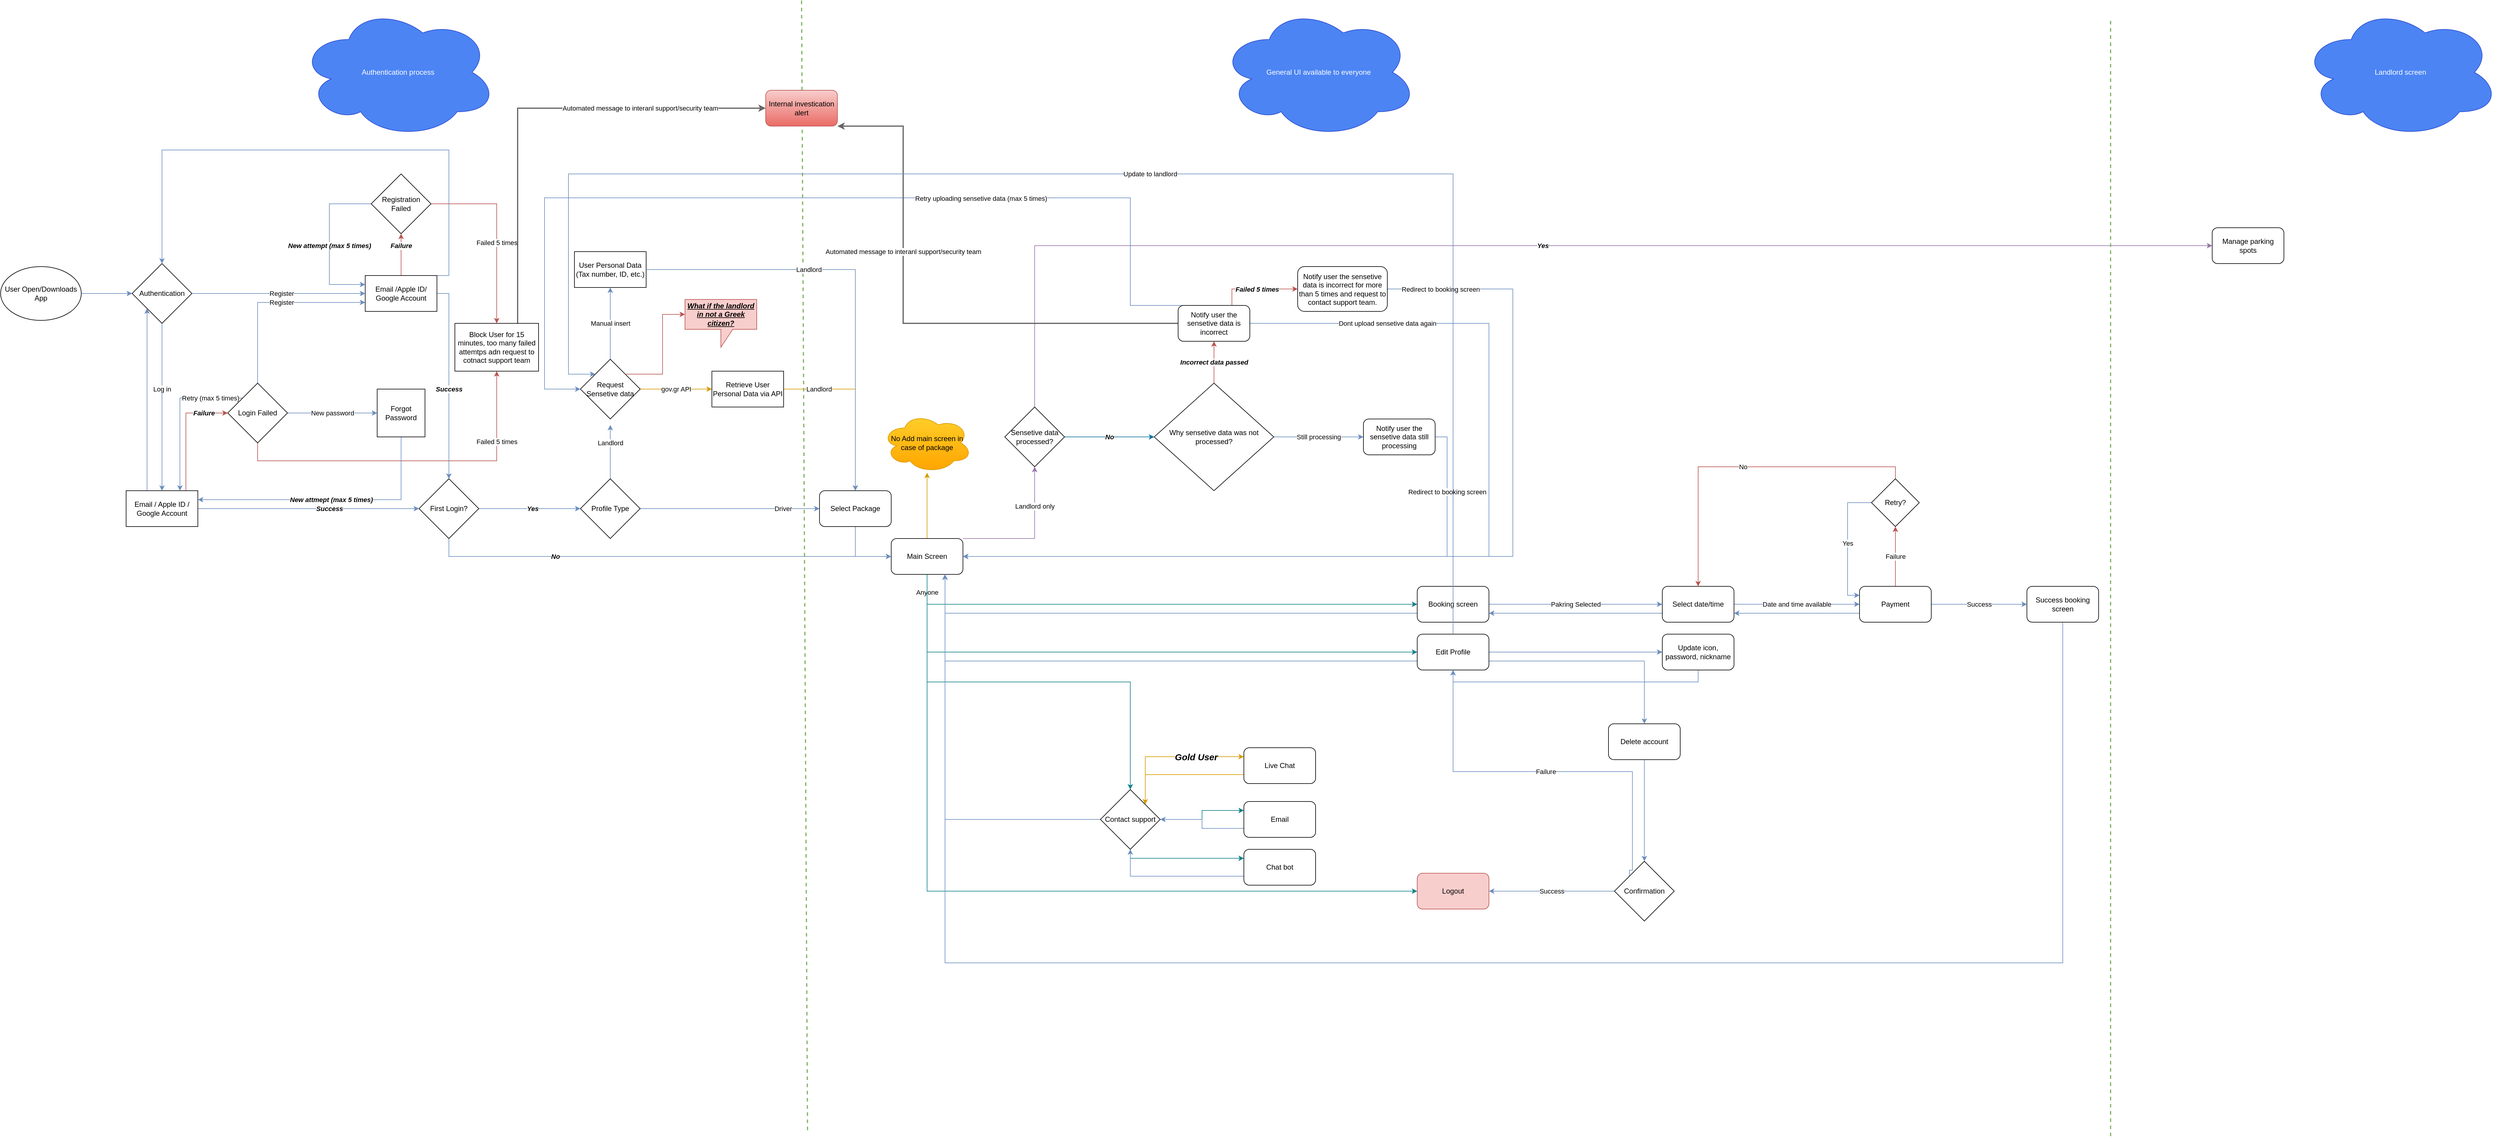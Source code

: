 <mxfile version="22.1.11" type="github">
  <diagram name="Page-1" id="9bJNxkyMOJ93Q6BxH3WJ">
    <mxGraphModel dx="1383" dy="1860" grid="1" gridSize="10" guides="1" tooltips="1" connect="1" arrows="1" fold="1" page="1" pageScale="1" pageWidth="850" pageHeight="1100" math="0" shadow="0">
      <root>
        <mxCell id="0" />
        <mxCell id="1" parent="0" />
        <mxCell id="6mcMAS29XMhxtGxJj1oq-6" value="" style="edgeStyle=orthogonalEdgeStyle;rounded=0;orthogonalLoop=1;jettySize=auto;html=1;fillColor=#dae8fc;strokeColor=#6c8ebf;" edge="1" parent="1" source="6mcMAS29XMhxtGxJj1oq-1" target="6mcMAS29XMhxtGxJj1oq-5">
          <mxGeometry relative="1" as="geometry" />
        </mxCell>
        <mxCell id="6mcMAS29XMhxtGxJj1oq-1" value="User Open/Downloads App" style="ellipse;whiteSpace=wrap;html=1;" vertex="1" parent="1">
          <mxGeometry x="10" y="435" width="135" height="90" as="geometry" />
        </mxCell>
        <mxCell id="6mcMAS29XMhxtGxJj1oq-61" value="Landlord only" style="edgeStyle=orthogonalEdgeStyle;rounded=0;orthogonalLoop=1;jettySize=auto;html=1;exitX=1;exitY=0;exitDx=0;exitDy=0;entryX=0.5;entryY=1;entryDx=0;entryDy=0;fillColor=#e1d5e7;strokeColor=#9673a6;" edge="1" parent="1" source="6mcMAS29XMhxtGxJj1oq-3" target="6mcMAS29XMhxtGxJj1oq-62">
          <mxGeometry x="0.451" relative="1" as="geometry">
            <Array as="points">
              <mxPoint x="1740" y="890" />
            </Array>
            <mxPoint as="offset" />
          </mxGeometry>
        </mxCell>
        <mxCell id="6mcMAS29XMhxtGxJj1oq-93" style="edgeStyle=orthogonalEdgeStyle;rounded=0;orthogonalLoop=1;jettySize=auto;html=1;exitX=0.5;exitY=1;exitDx=0;exitDy=0;entryX=0;entryY=0.5;entryDx=0;entryDy=0;fillColor=#b0e3e6;strokeColor=#0e8088;" edge="1" parent="1" source="6mcMAS29XMhxtGxJj1oq-3" target="6mcMAS29XMhxtGxJj1oq-91">
          <mxGeometry relative="1" as="geometry" />
        </mxCell>
        <mxCell id="6mcMAS29XMhxtGxJj1oq-94" style="edgeStyle=orthogonalEdgeStyle;rounded=0;orthogonalLoop=1;jettySize=auto;html=1;exitX=0.5;exitY=1;exitDx=0;exitDy=0;entryX=0;entryY=0.5;entryDx=0;entryDy=0;fillColor=#b0e3e6;strokeColor=#0e8088;" edge="1" parent="1" source="6mcMAS29XMhxtGxJj1oq-3" target="6mcMAS29XMhxtGxJj1oq-90">
          <mxGeometry relative="1" as="geometry" />
        </mxCell>
        <mxCell id="6mcMAS29XMhxtGxJj1oq-95" value="Anyone" style="edgeStyle=orthogonalEdgeStyle;rounded=0;orthogonalLoop=1;jettySize=auto;html=1;exitX=0.5;exitY=1;exitDx=0;exitDy=0;entryX=0;entryY=0.5;entryDx=0;entryDy=0;fillColor=#b0e3e6;strokeColor=#0e8088;" edge="1" parent="1" source="6mcMAS29XMhxtGxJj1oq-3" target="6mcMAS29XMhxtGxJj1oq-92">
          <mxGeometry x="-0.956" relative="1" as="geometry">
            <mxPoint as="offset" />
          </mxGeometry>
        </mxCell>
        <mxCell id="6mcMAS29XMhxtGxJj1oq-131" style="edgeStyle=orthogonalEdgeStyle;rounded=0;orthogonalLoop=1;jettySize=auto;html=1;exitX=0.5;exitY=1;exitDx=0;exitDy=0;entryX=0.5;entryY=0;entryDx=0;entryDy=0;fillColor=#b0e3e6;strokeColor=#0e8088;" edge="1" parent="1" source="6mcMAS29XMhxtGxJj1oq-3" target="6mcMAS29XMhxtGxJj1oq-133">
          <mxGeometry relative="1" as="geometry">
            <mxPoint x="2240" y="1335" as="targetPoint" />
          </mxGeometry>
        </mxCell>
        <mxCell id="6mcMAS29XMhxtGxJj1oq-153" value="" style="edgeStyle=orthogonalEdgeStyle;rounded=0;orthogonalLoop=1;jettySize=auto;html=1;fillColor=#ffcd28;gradientColor=#ffa500;strokeColor=#d79b00;" edge="1" parent="1" source="6mcMAS29XMhxtGxJj1oq-3" target="6mcMAS29XMhxtGxJj1oq-152">
          <mxGeometry relative="1" as="geometry" />
        </mxCell>
        <mxCell id="6mcMAS29XMhxtGxJj1oq-3" value="Main Screen" style="rounded=1;whiteSpace=wrap;html=1;" vertex="1" parent="1">
          <mxGeometry x="1500" y="890" width="120" height="60" as="geometry" />
        </mxCell>
        <mxCell id="6mcMAS29XMhxtGxJj1oq-8" value="Register" style="edgeStyle=orthogonalEdgeStyle;rounded=0;orthogonalLoop=1;jettySize=auto;html=1;fillColor=#dae8fc;strokeColor=#6c8ebf;" edge="1" parent="1" source="6mcMAS29XMhxtGxJj1oq-5" target="6mcMAS29XMhxtGxJj1oq-7">
          <mxGeometry x="0.035" relative="1" as="geometry">
            <mxPoint as="offset" />
          </mxGeometry>
        </mxCell>
        <mxCell id="6mcMAS29XMhxtGxJj1oq-10" value="Log in" style="edgeStyle=orthogonalEdgeStyle;rounded=0;orthogonalLoop=1;jettySize=auto;html=1;fillColor=#dae8fc;strokeColor=#6c8ebf;" edge="1" parent="1" source="6mcMAS29XMhxtGxJj1oq-5" target="6mcMAS29XMhxtGxJj1oq-9">
          <mxGeometry x="-0.214" relative="1" as="geometry">
            <mxPoint as="offset" />
          </mxGeometry>
        </mxCell>
        <mxCell id="6mcMAS29XMhxtGxJj1oq-5" value="Authentication" style="rhombus;whiteSpace=wrap;html=1;" vertex="1" parent="1">
          <mxGeometry x="230" y="430" width="100" height="100" as="geometry" />
        </mxCell>
        <mxCell id="6mcMAS29XMhxtGxJj1oq-19" value="Failure" style="edgeStyle=orthogonalEdgeStyle;rounded=0;orthogonalLoop=1;jettySize=auto;html=1;fillColor=#f8cecc;strokeColor=#b85450;fontStyle=3" edge="1" parent="1" source="6mcMAS29XMhxtGxJj1oq-7" target="6mcMAS29XMhxtGxJj1oq-18">
          <mxGeometry x="0.429" relative="1" as="geometry">
            <Array as="points">
              <mxPoint x="680" y="400" />
              <mxPoint x="680" y="400" />
            </Array>
            <mxPoint as="offset" />
          </mxGeometry>
        </mxCell>
        <mxCell id="6mcMAS29XMhxtGxJj1oq-35" value="Success" style="edgeStyle=orthogonalEdgeStyle;rounded=0;orthogonalLoop=1;jettySize=auto;html=1;exitX=1;exitY=0.5;exitDx=0;exitDy=0;entryX=0.5;entryY=0;entryDx=0;entryDy=0;fillColor=#dae8fc;strokeColor=#6c8ebf;fontStyle=3" edge="1" parent="1" source="6mcMAS29XMhxtGxJj1oq-7" target="6mcMAS29XMhxtGxJj1oq-34">
          <mxGeometry x="0.091" relative="1" as="geometry">
            <mxPoint as="offset" />
          </mxGeometry>
        </mxCell>
        <mxCell id="6mcMAS29XMhxtGxJj1oq-109" style="edgeStyle=orthogonalEdgeStyle;rounded=0;orthogonalLoop=1;jettySize=auto;html=1;exitX=0;exitY=0;exitDx=0;exitDy=0;entryX=0.5;entryY=0;entryDx=0;entryDy=0;fillColor=#dae8fc;strokeColor=#6c8ebf;" edge="1" parent="1" source="6mcMAS29XMhxtGxJj1oq-7" target="6mcMAS29XMhxtGxJj1oq-5">
          <mxGeometry relative="1" as="geometry">
            <Array as="points">
              <mxPoint x="760" y="450" />
              <mxPoint x="760" y="240" />
              <mxPoint x="280" y="240" />
            </Array>
          </mxGeometry>
        </mxCell>
        <mxCell id="6mcMAS29XMhxtGxJj1oq-7" value="Email /Apple ID/ Google Account" style="whiteSpace=wrap;html=1;" vertex="1" parent="1">
          <mxGeometry x="620" y="450" width="120" height="60" as="geometry" />
        </mxCell>
        <mxCell id="6mcMAS29XMhxtGxJj1oq-20" value="Failure" style="edgeStyle=orthogonalEdgeStyle;rounded=0;orthogonalLoop=1;jettySize=auto;html=1;exitX=0.75;exitY=0;exitDx=0;exitDy=0;entryX=0;entryY=0.5;entryDx=0;entryDy=0;fillColor=#f8cecc;strokeColor=#b85450;fontStyle=3" edge="1" parent="1" source="6mcMAS29XMhxtGxJj1oq-9" target="6mcMAS29XMhxtGxJj1oq-17">
          <mxGeometry x="0.619" relative="1" as="geometry">
            <Array as="points">
              <mxPoint x="320" y="810" />
              <mxPoint x="320" y="680" />
            </Array>
            <mxPoint as="offset" />
          </mxGeometry>
        </mxCell>
        <mxCell id="6mcMAS29XMhxtGxJj1oq-36" value="Success" style="edgeStyle=orthogonalEdgeStyle;rounded=0;orthogonalLoop=1;jettySize=auto;html=1;exitX=1;exitY=0.5;exitDx=0;exitDy=0;entryX=0;entryY=0.5;entryDx=0;entryDy=0;fillColor=#dae8fc;strokeColor=#6c8ebf;fontStyle=3" edge="1" parent="1" source="6mcMAS29XMhxtGxJj1oq-9" target="6mcMAS29XMhxtGxJj1oq-34">
          <mxGeometry x="0.189" relative="1" as="geometry">
            <mxPoint as="offset" />
          </mxGeometry>
        </mxCell>
        <mxCell id="6mcMAS29XMhxtGxJj1oq-110" style="edgeStyle=orthogonalEdgeStyle;rounded=0;orthogonalLoop=1;jettySize=auto;html=1;exitX=0;exitY=0;exitDx=0;exitDy=0;entryX=0;entryY=1;entryDx=0;entryDy=0;fillColor=#dae8fc;strokeColor=#6c8ebf;" edge="1" parent="1" source="6mcMAS29XMhxtGxJj1oq-9" target="6mcMAS29XMhxtGxJj1oq-5">
          <mxGeometry relative="1" as="geometry">
            <Array as="points">
              <mxPoint x="255" y="810" />
            </Array>
          </mxGeometry>
        </mxCell>
        <mxCell id="6mcMAS29XMhxtGxJj1oq-9" value="Email / Apple ID / Google Account" style="whiteSpace=wrap;html=1;" vertex="1" parent="1">
          <mxGeometry x="220" y="810" width="120" height="60" as="geometry" />
        </mxCell>
        <mxCell id="6mcMAS29XMhxtGxJj1oq-24" value="New attmept (max 5 times)" style="edgeStyle=orthogonalEdgeStyle;rounded=0;orthogonalLoop=1;jettySize=auto;html=1;exitX=0.5;exitY=1;exitDx=0;exitDy=0;entryX=1;entryY=0.25;entryDx=0;entryDy=0;fillColor=#dae8fc;strokeColor=#6c8ebf;fontStyle=3" edge="1" parent="1" source="6mcMAS29XMhxtGxJj1oq-13" target="6mcMAS29XMhxtGxJj1oq-9">
          <mxGeometry relative="1" as="geometry" />
        </mxCell>
        <mxCell id="6mcMAS29XMhxtGxJj1oq-13" value="Forgot Password" style="whiteSpace=wrap;html=1;aspect=fixed;" vertex="1" parent="1">
          <mxGeometry x="640" y="640" width="80" height="80" as="geometry" />
        </mxCell>
        <mxCell id="6mcMAS29XMhxtGxJj1oq-21" value="New password" style="edgeStyle=orthogonalEdgeStyle;rounded=0;orthogonalLoop=1;jettySize=auto;html=1;fillColor=#dae8fc;strokeColor=#6c8ebf;" edge="1" parent="1" source="6mcMAS29XMhxtGxJj1oq-17" target="6mcMAS29XMhxtGxJj1oq-13">
          <mxGeometry relative="1" as="geometry" />
        </mxCell>
        <mxCell id="6mcMAS29XMhxtGxJj1oq-28" value="Failed 5 times" style="edgeStyle=orthogonalEdgeStyle;rounded=0;orthogonalLoop=1;jettySize=auto;html=1;exitX=0.5;exitY=1;exitDx=0;exitDy=0;fillColor=#f8cecc;strokeColor=#b85450;entryX=0.5;entryY=1;entryDx=0;entryDy=0;" edge="1" parent="1" source="6mcMAS29XMhxtGxJj1oq-17" target="6mcMAS29XMhxtGxJj1oq-27">
          <mxGeometry x="0.593" relative="1" as="geometry">
            <Array as="points">
              <mxPoint x="440" y="760" />
              <mxPoint x="840" y="760" />
            </Array>
            <mxPoint as="offset" />
          </mxGeometry>
        </mxCell>
        <mxCell id="6mcMAS29XMhxtGxJj1oq-30" value="Register" style="edgeStyle=orthogonalEdgeStyle;rounded=0;orthogonalLoop=1;jettySize=auto;html=1;exitX=0.5;exitY=0;exitDx=0;exitDy=0;entryX=0;entryY=0.75;entryDx=0;entryDy=0;fillColor=#dae8fc;strokeColor=#6c8ebf;" edge="1" parent="1" source="6mcMAS29XMhxtGxJj1oq-17" target="6mcMAS29XMhxtGxJj1oq-7">
          <mxGeometry x="0.111" relative="1" as="geometry">
            <mxPoint as="offset" />
          </mxGeometry>
        </mxCell>
        <mxCell id="6mcMAS29XMhxtGxJj1oq-111" value="Retry (max 5 times)" style="edgeStyle=orthogonalEdgeStyle;rounded=0;orthogonalLoop=1;jettySize=auto;html=1;exitX=0;exitY=0;exitDx=0;exitDy=0;entryX=0.75;entryY=0;entryDx=0;entryDy=0;fillColor=#dae8fc;strokeColor=#6c8ebf;" edge="1" parent="1" source="6mcMAS29XMhxtGxJj1oq-17" target="6mcMAS29XMhxtGxJj1oq-9">
          <mxGeometry x="-0.577" relative="1" as="geometry">
            <mxPoint x="1" as="offset" />
          </mxGeometry>
        </mxCell>
        <mxCell id="6mcMAS29XMhxtGxJj1oq-17" value="Login Failed" style="rhombus;whiteSpace=wrap;html=1;" vertex="1" parent="1">
          <mxGeometry x="390" y="630" width="100" height="100" as="geometry" />
        </mxCell>
        <mxCell id="6mcMAS29XMhxtGxJj1oq-26" value="New attempt (max 5 times)" style="edgeStyle=orthogonalEdgeStyle;rounded=0;orthogonalLoop=1;jettySize=auto;html=1;exitX=0;exitY=0.5;exitDx=0;exitDy=0;entryX=0;entryY=0.25;entryDx=0;entryDy=0;fillColor=#dae8fc;strokeColor=#6c8ebf;fontStyle=3" edge="1" parent="1" source="6mcMAS29XMhxtGxJj1oq-18" target="6mcMAS29XMhxtGxJj1oq-7">
          <mxGeometry x="0.057" relative="1" as="geometry">
            <Array as="points">
              <mxPoint x="560" y="330" />
              <mxPoint x="560" y="465" />
            </Array>
            <mxPoint as="offset" />
          </mxGeometry>
        </mxCell>
        <mxCell id="6mcMAS29XMhxtGxJj1oq-29" value="Failed 5 times" style="edgeStyle=orthogonalEdgeStyle;rounded=0;orthogonalLoop=1;jettySize=auto;html=1;exitX=1;exitY=0.5;exitDx=0;exitDy=0;fillColor=#f8cecc;strokeColor=#b85450;" edge="1" parent="1" source="6mcMAS29XMhxtGxJj1oq-18" target="6mcMAS29XMhxtGxJj1oq-27">
          <mxGeometry x="0.125" relative="1" as="geometry">
            <mxPoint as="offset" />
          </mxGeometry>
        </mxCell>
        <mxCell id="6mcMAS29XMhxtGxJj1oq-18" value="Registration Failed" style="rhombus;whiteSpace=wrap;html=1;" vertex="1" parent="1">
          <mxGeometry x="630" y="280" width="100" height="100" as="geometry" />
        </mxCell>
        <mxCell id="6mcMAS29XMhxtGxJj1oq-87" value="Automated message to interanl support/security team" style="edgeStyle=orthogonalEdgeStyle;rounded=0;orthogonalLoop=1;jettySize=auto;html=1;exitX=0.75;exitY=0;exitDx=0;exitDy=0;entryX=0;entryY=0.5;entryDx=0;entryDy=0;strokeWidth=2;fillColor=#f5f5f5;gradientColor=#b3b3b3;strokeColor=#666666;" edge="1" parent="1" source="6mcMAS29XMhxtGxJj1oq-27" target="6mcMAS29XMhxtGxJj1oq-85">
          <mxGeometry x="0.458" relative="1" as="geometry">
            <mxPoint as="offset" />
          </mxGeometry>
        </mxCell>
        <mxCell id="6mcMAS29XMhxtGxJj1oq-27" value="Block User for 15 minutes, too many failed attemtps adn request to cotnact support team" style="rounded=0;whiteSpace=wrap;html=1;" vertex="1" parent="1">
          <mxGeometry x="770" y="530" width="140" height="80" as="geometry" />
        </mxCell>
        <mxCell id="6mcMAS29XMhxtGxJj1oq-37" value="Yes" style="edgeStyle=orthogonalEdgeStyle;rounded=0;orthogonalLoop=1;jettySize=auto;html=1;exitX=1;exitY=0.5;exitDx=0;exitDy=0;entryX=0;entryY=0.5;entryDx=0;entryDy=0;fontStyle=3;fillColor=#dae8fc;strokeColor=#6c8ebf;" edge="1" parent="1" source="6mcMAS29XMhxtGxJj1oq-34" target="6mcMAS29XMhxtGxJj1oq-43">
          <mxGeometry x="0.056" relative="1" as="geometry">
            <mxPoint x="980" y="840" as="targetPoint" />
            <mxPoint as="offset" />
          </mxGeometry>
        </mxCell>
        <mxCell id="6mcMAS29XMhxtGxJj1oq-38" value="No" style="edgeStyle=orthogonalEdgeStyle;rounded=0;orthogonalLoop=1;jettySize=auto;html=1;exitX=0.5;exitY=1;exitDx=0;exitDy=0;entryX=0;entryY=0.5;entryDx=0;entryDy=0;fontStyle=3;fillColor=#dae8fc;strokeColor=#6c8ebf;" edge="1" parent="1" source="6mcMAS29XMhxtGxJj1oq-34" target="6mcMAS29XMhxtGxJj1oq-3">
          <mxGeometry x="-0.46" relative="1" as="geometry">
            <mxPoint as="offset" />
          </mxGeometry>
        </mxCell>
        <mxCell id="6mcMAS29XMhxtGxJj1oq-34" value="First Login?" style="rhombus;whiteSpace=wrap;html=1;" vertex="1" parent="1">
          <mxGeometry x="710" y="790" width="100" height="100" as="geometry" />
        </mxCell>
        <mxCell id="6mcMAS29XMhxtGxJj1oq-40" value="" style="endArrow=none;html=1;rounded=0;strokeWidth=2;dashed=1;fillColor=#d5e8d4;strokeColor=#82b366;" edge="1" parent="1">
          <mxGeometry width="50" height="50" relative="1" as="geometry">
            <mxPoint x="1360" y="1880" as="sourcePoint" />
            <mxPoint x="1350" y="-10" as="targetPoint" />
          </mxGeometry>
        </mxCell>
        <mxCell id="6mcMAS29XMhxtGxJj1oq-45" value="Driver" style="edgeStyle=orthogonalEdgeStyle;rounded=0;orthogonalLoop=1;jettySize=auto;html=1;exitX=1;exitY=0.5;exitDx=0;exitDy=0;entryX=0;entryY=0.5;entryDx=0;entryDy=0;fillColor=#dae8fc;strokeColor=#6c8ebf;" edge="1" parent="1" source="6mcMAS29XMhxtGxJj1oq-43" target="6mcMAS29XMhxtGxJj1oq-148">
          <mxGeometry x="0.591" relative="1" as="geometry">
            <mxPoint x="1180" y="840" as="targetPoint" />
            <mxPoint as="offset" />
          </mxGeometry>
        </mxCell>
        <mxCell id="6mcMAS29XMhxtGxJj1oq-47" value="Landlord" style="edgeStyle=orthogonalEdgeStyle;rounded=0;orthogonalLoop=1;jettySize=auto;html=1;fillColor=#dae8fc;strokeColor=#6c8ebf;" edge="1" parent="1">
          <mxGeometry x="0.333" relative="1" as="geometry">
            <mxPoint x="1030" y="790" as="sourcePoint" />
            <mxPoint x="1030" y="700" as="targetPoint" />
            <Array as="points">
              <mxPoint x="1030" y="720" />
              <mxPoint x="1030" y="720" />
            </Array>
            <mxPoint as="offset" />
          </mxGeometry>
        </mxCell>
        <mxCell id="6mcMAS29XMhxtGxJj1oq-43" value="Profile Type" style="rhombus;whiteSpace=wrap;html=1;" vertex="1" parent="1">
          <mxGeometry x="980" y="790" width="100" height="100" as="geometry" />
        </mxCell>
        <mxCell id="6mcMAS29XMhxtGxJj1oq-44" value="User Personal Data (Tax number, ID, etc.)" style="rounded=0;whiteSpace=wrap;html=1;" vertex="1" parent="1">
          <mxGeometry x="970" y="410" width="120" height="60" as="geometry" />
        </mxCell>
        <mxCell id="6mcMAS29XMhxtGxJj1oq-49" value="Manual insert" style="edgeStyle=orthogonalEdgeStyle;rounded=0;orthogonalLoop=1;jettySize=auto;html=1;fillColor=#dae8fc;strokeColor=#6c8ebf;" edge="1" parent="1" source="6mcMAS29XMhxtGxJj1oq-48" target="6mcMAS29XMhxtGxJj1oq-44">
          <mxGeometry relative="1" as="geometry" />
        </mxCell>
        <mxCell id="6mcMAS29XMhxtGxJj1oq-51" value="gov.gr API" style="edgeStyle=orthogonalEdgeStyle;rounded=0;orthogonalLoop=1;jettySize=auto;html=1;fillColor=#ffe6cc;strokeColor=#d79b00;" edge="1" parent="1" source="6mcMAS29XMhxtGxJj1oq-48" target="6mcMAS29XMhxtGxJj1oq-50">
          <mxGeometry relative="1" as="geometry" />
        </mxCell>
        <mxCell id="6mcMAS29XMhxtGxJj1oq-48" value="Request Sensetive data" style="rhombus;whiteSpace=wrap;html=1;" vertex="1" parent="1">
          <mxGeometry x="980" y="590" width="100" height="100" as="geometry" />
        </mxCell>
        <mxCell id="6mcMAS29XMhxtGxJj1oq-52" value="Landlord" style="edgeStyle=orthogonalEdgeStyle;rounded=0;orthogonalLoop=1;jettySize=auto;html=1;exitX=1;exitY=0.5;exitDx=0;exitDy=0;entryX=0.5;entryY=0;entryDx=0;entryDy=0;fillColor=#ffe6cc;strokeColor=#d79b00;" edge="1" parent="1" source="6mcMAS29XMhxtGxJj1oq-50" target="6mcMAS29XMhxtGxJj1oq-148">
          <mxGeometry x="-0.6" relative="1" as="geometry">
            <mxPoint x="1" as="offset" />
          </mxGeometry>
        </mxCell>
        <mxCell id="6mcMAS29XMhxtGxJj1oq-50" value="Retrieve User Personal Data via API" style="rounded=0;whiteSpace=wrap;html=1;" vertex="1" parent="1">
          <mxGeometry x="1200" y="610" width="120" height="60" as="geometry" />
        </mxCell>
        <mxCell id="6mcMAS29XMhxtGxJj1oq-53" value="Landlord" style="edgeStyle=orthogonalEdgeStyle;rounded=0;orthogonalLoop=1;jettySize=auto;html=1;exitX=1;exitY=0.5;exitDx=0;exitDy=0;fillColor=#dae8fc;strokeColor=#6c8ebf;entryX=0.5;entryY=0;entryDx=0;entryDy=0;" edge="1" parent="1" source="6mcMAS29XMhxtGxJj1oq-44" target="6mcMAS29XMhxtGxJj1oq-148">
          <mxGeometry x="-0.244" relative="1" as="geometry">
            <mxPoint x="1460" y="890" as="targetPoint" />
            <Array as="points">
              <mxPoint x="1440" y="440" />
            </Array>
            <mxPoint as="offset" />
          </mxGeometry>
        </mxCell>
        <mxCell id="6mcMAS29XMhxtGxJj1oq-54" value="Authentication process" style="ellipse;shape=cloud;whiteSpace=wrap;html=1;fillColor=#0050ef;strokeColor=#001DBC;fontColor=#ffffff;gradientColor=none;opacity=70;" vertex="1" parent="1">
          <mxGeometry x="510" width="330" height="220" as="geometry" />
        </mxCell>
        <mxCell id="6mcMAS29XMhxtGxJj1oq-55" value="General UI available to everyone" style="ellipse;shape=cloud;whiteSpace=wrap;html=1;fillColor=#0050ef;strokeColor=#001DBC;fontColor=#ffffff;gradientColor=none;opacity=70;" vertex="1" parent="1">
          <mxGeometry x="2050" width="330" height="220" as="geometry" />
        </mxCell>
        <mxCell id="6mcMAS29XMhxtGxJj1oq-56" value="What if the landlord in not a Greek citizen?" style="shape=callout;whiteSpace=wrap;html=1;perimeter=calloutPerimeter;fillColor=#f8cecc;strokeColor=#b85450;fontStyle=7" vertex="1" parent="1">
          <mxGeometry x="1155" y="490" width="120" height="80" as="geometry" />
        </mxCell>
        <mxCell id="6mcMAS29XMhxtGxJj1oq-57" style="edgeStyle=orthogonalEdgeStyle;rounded=0;orthogonalLoop=1;jettySize=auto;html=1;exitX=1;exitY=0;exitDx=0;exitDy=0;entryX=0;entryY=0;entryDx=0;entryDy=25;entryPerimeter=0;fillColor=#f8cecc;strokeColor=#b85450;" edge="1" parent="1" source="6mcMAS29XMhxtGxJj1oq-48" target="6mcMAS29XMhxtGxJj1oq-56">
          <mxGeometry relative="1" as="geometry" />
        </mxCell>
        <mxCell id="6mcMAS29XMhxtGxJj1oq-58" value="Manage parking spots" style="rounded=1;whiteSpace=wrap;html=1;" vertex="1" parent="1">
          <mxGeometry x="3710" y="370" width="120" height="60" as="geometry" />
        </mxCell>
        <mxCell id="6mcMAS29XMhxtGxJj1oq-63" value="Yes" style="edgeStyle=orthogonalEdgeStyle;rounded=0;orthogonalLoop=1;jettySize=auto;html=1;entryX=0;entryY=0.5;entryDx=0;entryDy=0;fontStyle=3;fillColor=#e1d5e7;strokeColor=#9673a6;exitX=0.5;exitY=0;exitDx=0;exitDy=0;" edge="1" parent="1" source="6mcMAS29XMhxtGxJj1oq-62" target="6mcMAS29XMhxtGxJj1oq-58">
          <mxGeometry relative="1" as="geometry" />
        </mxCell>
        <mxCell id="6mcMAS29XMhxtGxJj1oq-64" value="No" style="edgeStyle=orthogonalEdgeStyle;rounded=0;orthogonalLoop=1;jettySize=auto;html=1;exitX=1;exitY=0.5;exitDx=0;exitDy=0;entryX=0;entryY=0.5;entryDx=0;entryDy=0;fontStyle=3;fillColor=#b1ddf0;strokeColor=#10739e;" edge="1" parent="1" source="6mcMAS29XMhxtGxJj1oq-62" target="6mcMAS29XMhxtGxJj1oq-68">
          <mxGeometry relative="1" as="geometry">
            <mxPoint x="1950.0" y="720.18" as="targetPoint" />
          </mxGeometry>
        </mxCell>
        <mxCell id="6mcMAS29XMhxtGxJj1oq-62" value="Sensetive data processed?" style="rhombus;whiteSpace=wrap;html=1;" vertex="1" parent="1">
          <mxGeometry x="1690" y="670" width="100" height="100" as="geometry" />
        </mxCell>
        <mxCell id="6mcMAS29XMhxtGxJj1oq-80" value="Redirect to booking screen" style="edgeStyle=orthogonalEdgeStyle;rounded=0;orthogonalLoop=1;jettySize=auto;html=1;exitX=1;exitY=0.5;exitDx=0;exitDy=0;fillColor=#dae8fc;strokeColor=#6c8ebf;" edge="1" parent="1" source="6mcMAS29XMhxtGxJj1oq-66">
          <mxGeometry x="-0.783" relative="1" as="geometry">
            <mxPoint x="1620" y="920" as="targetPoint" />
            <Array as="points">
              <mxPoint x="2430" y="720" />
              <mxPoint x="2430" y="920" />
              <mxPoint x="1620" y="920" />
            </Array>
            <mxPoint as="offset" />
          </mxGeometry>
        </mxCell>
        <mxCell id="6mcMAS29XMhxtGxJj1oq-66" value="Notify user the sensetive data still processing" style="rounded=1;whiteSpace=wrap;html=1;" vertex="1" parent="1">
          <mxGeometry x="2290" y="690" width="120" height="60" as="geometry" />
        </mxCell>
        <mxCell id="6mcMAS29XMhxtGxJj1oq-69" value="Still processing" style="edgeStyle=orthogonalEdgeStyle;rounded=0;orthogonalLoop=1;jettySize=auto;html=1;exitX=1;exitY=0.5;exitDx=0;exitDy=0;entryX=0;entryY=0.5;entryDx=0;entryDy=0;fillColor=#dae8fc;strokeColor=#6c8ebf;" edge="1" parent="1" source="6mcMAS29XMhxtGxJj1oq-68" target="6mcMAS29XMhxtGxJj1oq-66">
          <mxGeometry relative="1" as="geometry" />
        </mxCell>
        <mxCell id="6mcMAS29XMhxtGxJj1oq-71" value="Incorrect data passed" style="edgeStyle=orthogonalEdgeStyle;rounded=0;orthogonalLoop=1;jettySize=auto;html=1;fontStyle=3;fillColor=#f8cecc;strokeColor=#b85450;" edge="1" parent="1" source="6mcMAS29XMhxtGxJj1oq-68" target="6mcMAS29XMhxtGxJj1oq-70">
          <mxGeometry relative="1" as="geometry" />
        </mxCell>
        <mxCell id="6mcMAS29XMhxtGxJj1oq-68" value="Why sensetive data was not processed?" style="rhombus;whiteSpace=wrap;html=1;" vertex="1" parent="1">
          <mxGeometry x="1940" y="630" width="200" height="180" as="geometry" />
        </mxCell>
        <mxCell id="6mcMAS29XMhxtGxJj1oq-73" style="edgeStyle=orthogonalEdgeStyle;rounded=0;orthogonalLoop=1;jettySize=auto;html=1;exitX=0.5;exitY=0;exitDx=0;exitDy=0;entryX=0;entryY=0.5;entryDx=0;entryDy=0;fontStyle=3;fillColor=#dae8fc;strokeColor=#6c8ebf;" edge="1" parent="1" source="6mcMAS29XMhxtGxJj1oq-70" target="6mcMAS29XMhxtGxJj1oq-48">
          <mxGeometry relative="1" as="geometry">
            <Array as="points">
              <mxPoint x="1900" y="320" />
              <mxPoint x="920" y="320" />
              <mxPoint x="920" y="640" />
            </Array>
          </mxGeometry>
        </mxCell>
        <mxCell id="6mcMAS29XMhxtGxJj1oq-74" value="Retry uploading sensetive data (max 5 times)" style="edgeLabel;html=1;align=center;verticalAlign=middle;resizable=0;points=[];" vertex="1" connectable="0" parent="6mcMAS29XMhxtGxJj1oq-73">
          <mxGeometry x="-0.149" y="1" relative="1" as="geometry">
            <mxPoint x="145" as="offset" />
          </mxGeometry>
        </mxCell>
        <mxCell id="6mcMAS29XMhxtGxJj1oq-76" value="Failed 5 times" style="edgeStyle=orthogonalEdgeStyle;rounded=0;orthogonalLoop=1;jettySize=auto;html=1;exitX=0.75;exitY=0;exitDx=0;exitDy=0;entryX=0;entryY=0.5;entryDx=0;entryDy=0;fontStyle=3;fillColor=#f8cecc;strokeColor=#b85450;" edge="1" parent="1" source="6mcMAS29XMhxtGxJj1oq-70" target="6mcMAS29XMhxtGxJj1oq-75">
          <mxGeometry relative="1" as="geometry" />
        </mxCell>
        <mxCell id="6mcMAS29XMhxtGxJj1oq-81" style="edgeStyle=orthogonalEdgeStyle;rounded=0;orthogonalLoop=1;jettySize=auto;html=1;exitX=1;exitY=0.5;exitDx=0;exitDy=0;entryX=1;entryY=0.5;entryDx=0;entryDy=0;fillColor=#dae8fc;strokeColor=#6c8ebf;" edge="1" parent="1" source="6mcMAS29XMhxtGxJj1oq-70" target="6mcMAS29XMhxtGxJj1oq-3">
          <mxGeometry relative="1" as="geometry">
            <Array as="points">
              <mxPoint x="2500" y="530" />
              <mxPoint x="2500" y="920" />
            </Array>
          </mxGeometry>
        </mxCell>
        <mxCell id="6mcMAS29XMhxtGxJj1oq-82" value="Dont upload sensetive data again" style="edgeLabel;html=1;align=center;verticalAlign=middle;resizable=0;points=[];" vertex="1" connectable="0" parent="6mcMAS29XMhxtGxJj1oq-81">
          <mxGeometry x="-0.727" y="-5" relative="1" as="geometry">
            <mxPoint x="2" y="-5" as="offset" />
          </mxGeometry>
        </mxCell>
        <mxCell id="6mcMAS29XMhxtGxJj1oq-84" value="Automated message to interanl support/security team" style="edgeStyle=orthogonalEdgeStyle;rounded=0;orthogonalLoop=1;jettySize=auto;html=1;exitX=0;exitY=0.5;exitDx=0;exitDy=0;entryX=1;entryY=1;entryDx=0;entryDy=0;fillColor=#f5f5f5;gradientColor=#b3b3b3;strokeColor=#666666;strokeWidth=2;" edge="1" parent="1" source="6mcMAS29XMhxtGxJj1oq-70" target="6mcMAS29XMhxtGxJj1oq-85">
          <mxGeometry x="0.289" relative="1" as="geometry">
            <mxPoint x="1310" y="220" as="targetPoint" />
            <Array as="points">
              <mxPoint x="1520" y="530" />
              <mxPoint x="1520" y="200" />
            </Array>
            <mxPoint as="offset" />
          </mxGeometry>
        </mxCell>
        <mxCell id="6mcMAS29XMhxtGxJj1oq-70" value="Notify user the sensetive data is incorrect" style="rounded=1;whiteSpace=wrap;html=1;" vertex="1" parent="1">
          <mxGeometry x="1980" y="500" width="120" height="60" as="geometry" />
        </mxCell>
        <mxCell id="6mcMAS29XMhxtGxJj1oq-83" value="Redirect to booking screen" style="edgeStyle=orthogonalEdgeStyle;rounded=0;orthogonalLoop=1;jettySize=auto;html=1;exitX=1;exitY=0.5;exitDx=0;exitDy=0;fillColor=#dae8fc;strokeColor=#6c8ebf;" edge="1" parent="1" source="6mcMAS29XMhxtGxJj1oq-75">
          <mxGeometry x="-0.887" relative="1" as="geometry">
            <mxPoint x="1620" y="920" as="targetPoint" />
            <Array as="points">
              <mxPoint x="2540" y="473" />
              <mxPoint x="2540" y="920" />
              <mxPoint x="1620" y="920" />
            </Array>
            <mxPoint as="offset" />
          </mxGeometry>
        </mxCell>
        <mxCell id="6mcMAS29XMhxtGxJj1oq-75" value="Notify user the sensetive data is incorrect for more than 5 times and request to contact support team." style="rounded=1;whiteSpace=wrap;html=1;" vertex="1" parent="1">
          <mxGeometry x="2180" y="435" width="150" height="75" as="geometry" />
        </mxCell>
        <mxCell id="6mcMAS29XMhxtGxJj1oq-85" value="Internal investication alert" style="rounded=1;whiteSpace=wrap;html=1;fillColor=#f8cecc;gradientColor=#ea6b66;strokeColor=#b85450;" vertex="1" parent="1">
          <mxGeometry x="1290" y="140" width="120" height="60" as="geometry" />
        </mxCell>
        <mxCell id="6mcMAS29XMhxtGxJj1oq-88" value="" style="endArrow=none;html=1;rounded=0;strokeWidth=2;dashed=1;fillColor=#d5e8d4;strokeColor=#82b366;" edge="1" parent="1">
          <mxGeometry width="50" height="50" relative="1" as="geometry">
            <mxPoint x="3540" y="1890" as="sourcePoint" />
            <mxPoint x="3540" y="20" as="targetPoint" />
          </mxGeometry>
        </mxCell>
        <mxCell id="6mcMAS29XMhxtGxJj1oq-89" value="Landlord screen" style="ellipse;shape=cloud;whiteSpace=wrap;html=1;fillColor=#0050ef;strokeColor=#001DBC;fontColor=#ffffff;gradientColor=none;opacity=70;" vertex="1" parent="1">
          <mxGeometry x="3860" width="330" height="220" as="geometry" />
        </mxCell>
        <mxCell id="6mcMAS29XMhxtGxJj1oq-114" value="Pakring Selected" style="edgeStyle=orthogonalEdgeStyle;rounded=0;orthogonalLoop=1;jettySize=auto;html=1;exitX=1;exitY=0.5;exitDx=0;exitDy=0;entryX=0;entryY=0.5;entryDx=0;entryDy=0;fillColor=#dae8fc;strokeColor=#6c8ebf;" edge="1" parent="1" source="6mcMAS29XMhxtGxJj1oq-90" target="6mcMAS29XMhxtGxJj1oq-115">
          <mxGeometry relative="1" as="geometry">
            <mxPoint x="2750" y="1000" as="targetPoint" />
          </mxGeometry>
        </mxCell>
        <mxCell id="6mcMAS29XMhxtGxJj1oq-128" style="edgeStyle=orthogonalEdgeStyle;rounded=0;orthogonalLoop=1;jettySize=auto;html=1;exitX=0;exitY=0.75;exitDx=0;exitDy=0;entryX=0.75;entryY=1;entryDx=0;entryDy=0;fillColor=#dae8fc;strokeColor=#6c8ebf;" edge="1" parent="1" source="6mcMAS29XMhxtGxJj1oq-90" target="6mcMAS29XMhxtGxJj1oq-3">
          <mxGeometry relative="1" as="geometry" />
        </mxCell>
        <mxCell id="6mcMAS29XMhxtGxJj1oq-90" value="Booking screen" style="rounded=1;whiteSpace=wrap;html=1;" vertex="1" parent="1">
          <mxGeometry x="2380" y="970" width="120" height="60" as="geometry" />
        </mxCell>
        <mxCell id="6mcMAS29XMhxtGxJj1oq-96" value="Update to landlord" style="edgeStyle=orthogonalEdgeStyle;rounded=0;orthogonalLoop=1;jettySize=auto;html=1;exitX=1;exitY=0.25;exitDx=0;exitDy=0;entryX=0;entryY=0;entryDx=0;entryDy=0;fillColor=#dae8fc;strokeColor=#6c8ebf;" edge="1" parent="1" source="6mcMAS29XMhxtGxJj1oq-91" target="6mcMAS29XMhxtGxJj1oq-48">
          <mxGeometry relative="1" as="geometry">
            <Array as="points">
              <mxPoint x="2440" y="1065" />
              <mxPoint x="2440" y="280" />
              <mxPoint x="960" y="280" />
              <mxPoint x="960" y="615" />
            </Array>
          </mxGeometry>
        </mxCell>
        <mxCell id="6mcMAS29XMhxtGxJj1oq-100" style="edgeStyle=orthogonalEdgeStyle;rounded=0;orthogonalLoop=1;jettySize=auto;html=1;exitX=1;exitY=0.5;exitDx=0;exitDy=0;entryX=0;entryY=0.5;entryDx=0;entryDy=0;fillColor=#dae8fc;strokeColor=#6c8ebf;" edge="1" parent="1" source="6mcMAS29XMhxtGxJj1oq-91" target="6mcMAS29XMhxtGxJj1oq-97">
          <mxGeometry relative="1" as="geometry" />
        </mxCell>
        <mxCell id="6mcMAS29XMhxtGxJj1oq-101" style="edgeStyle=orthogonalEdgeStyle;rounded=0;orthogonalLoop=1;jettySize=auto;html=1;exitX=1;exitY=0.75;exitDx=0;exitDy=0;entryX=0.5;entryY=0;entryDx=0;entryDy=0;fillColor=#dae8fc;strokeColor=#6c8ebf;" edge="1" parent="1" source="6mcMAS29XMhxtGxJj1oq-91" target="6mcMAS29XMhxtGxJj1oq-99">
          <mxGeometry relative="1" as="geometry" />
        </mxCell>
        <mxCell id="6mcMAS29XMhxtGxJj1oq-108" style="edgeStyle=orthogonalEdgeStyle;rounded=0;orthogonalLoop=1;jettySize=auto;html=1;exitX=0;exitY=0.75;exitDx=0;exitDy=0;entryX=0.75;entryY=1;entryDx=0;entryDy=0;fillColor=#dae8fc;strokeColor=#6c8ebf;" edge="1" parent="1" source="6mcMAS29XMhxtGxJj1oq-91" target="6mcMAS29XMhxtGxJj1oq-3">
          <mxGeometry relative="1" as="geometry" />
        </mxCell>
        <mxCell id="6mcMAS29XMhxtGxJj1oq-91" value="Edit Profile" style="rounded=1;whiteSpace=wrap;html=1;" vertex="1" parent="1">
          <mxGeometry x="2380" y="1050" width="120" height="60" as="geometry" />
        </mxCell>
        <mxCell id="6mcMAS29XMhxtGxJj1oq-92" value="Logout" style="rounded=1;whiteSpace=wrap;html=1;fillColor=#f8cecc;strokeColor=#b85450;" vertex="1" parent="1">
          <mxGeometry x="2380" y="1450" width="120" height="60" as="geometry" />
        </mxCell>
        <mxCell id="6mcMAS29XMhxtGxJj1oq-102" style="edgeStyle=orthogonalEdgeStyle;rounded=0;orthogonalLoop=1;jettySize=auto;html=1;exitX=0.5;exitY=1;exitDx=0;exitDy=0;entryX=0.5;entryY=1;entryDx=0;entryDy=0;fillColor=#dae8fc;strokeColor=#6c8ebf;" edge="1" parent="1" source="6mcMAS29XMhxtGxJj1oq-97" target="6mcMAS29XMhxtGxJj1oq-91">
          <mxGeometry relative="1" as="geometry" />
        </mxCell>
        <mxCell id="6mcMAS29XMhxtGxJj1oq-97" value="Update icon, password, nickname" style="rounded=1;whiteSpace=wrap;html=1;" vertex="1" parent="1">
          <mxGeometry x="2790" y="1050" width="120" height="60" as="geometry" />
        </mxCell>
        <mxCell id="6mcMAS29XMhxtGxJj1oq-106" style="edgeStyle=orthogonalEdgeStyle;rounded=0;orthogonalLoop=1;jettySize=auto;html=1;exitX=0.5;exitY=1;exitDx=0;exitDy=0;entryX=0.5;entryY=0;entryDx=0;entryDy=0;fillColor=#dae8fc;strokeColor=#6c8ebf;" edge="1" parent="1" source="6mcMAS29XMhxtGxJj1oq-99" target="6mcMAS29XMhxtGxJj1oq-104">
          <mxGeometry relative="1" as="geometry" />
        </mxCell>
        <mxCell id="6mcMAS29XMhxtGxJj1oq-99" value="Delete account" style="rounded=1;whiteSpace=wrap;html=1;" vertex="1" parent="1">
          <mxGeometry x="2700" y="1200" width="120" height="60" as="geometry" />
        </mxCell>
        <mxCell id="6mcMAS29XMhxtGxJj1oq-105" value="Success" style="edgeStyle=orthogonalEdgeStyle;rounded=0;orthogonalLoop=1;jettySize=auto;html=1;exitX=0;exitY=0.5;exitDx=0;exitDy=0;entryX=1;entryY=0.5;entryDx=0;entryDy=0;fillColor=#dae8fc;strokeColor=#6c8ebf;" edge="1" parent="1" source="6mcMAS29XMhxtGxJj1oq-104" target="6mcMAS29XMhxtGxJj1oq-92">
          <mxGeometry relative="1" as="geometry" />
        </mxCell>
        <mxCell id="6mcMAS29XMhxtGxJj1oq-107" value="Failure" style="edgeStyle=orthogonalEdgeStyle;rounded=0;orthogonalLoop=1;jettySize=auto;html=1;exitX=0;exitY=0;exitDx=0;exitDy=0;entryX=0.5;entryY=1;entryDx=0;entryDy=0;fillColor=#dae8fc;strokeColor=#6c8ebf;" edge="1" parent="1" source="6mcMAS29XMhxtGxJj1oq-104" target="6mcMAS29XMhxtGxJj1oq-91">
          <mxGeometry relative="1" as="geometry">
            <Array as="points">
              <mxPoint x="2740" y="1445" />
              <mxPoint x="2740" y="1280" />
              <mxPoint x="2440" y="1280" />
            </Array>
          </mxGeometry>
        </mxCell>
        <mxCell id="6mcMAS29XMhxtGxJj1oq-104" value="Confirmation" style="rhombus;whiteSpace=wrap;html=1;" vertex="1" parent="1">
          <mxGeometry x="2710" y="1430" width="100" height="100" as="geometry" />
        </mxCell>
        <mxCell id="6mcMAS29XMhxtGxJj1oq-117" value="Date and time available" style="edgeStyle=orthogonalEdgeStyle;rounded=0;orthogonalLoop=1;jettySize=auto;html=1;exitX=1;exitY=0.5;exitDx=0;exitDy=0;entryX=0;entryY=0.5;entryDx=0;entryDy=0;fillColor=#dae8fc;strokeColor=#6c8ebf;" edge="1" parent="1" source="6mcMAS29XMhxtGxJj1oq-115" target="6mcMAS29XMhxtGxJj1oq-116">
          <mxGeometry relative="1" as="geometry" />
        </mxCell>
        <mxCell id="6mcMAS29XMhxtGxJj1oq-127" style="edgeStyle=orthogonalEdgeStyle;rounded=0;orthogonalLoop=1;jettySize=auto;html=1;exitX=0;exitY=0.75;exitDx=0;exitDy=0;entryX=1;entryY=0.75;entryDx=0;entryDy=0;fillColor=#dae8fc;strokeColor=#6c8ebf;" edge="1" parent="1" source="6mcMAS29XMhxtGxJj1oq-115" target="6mcMAS29XMhxtGxJj1oq-90">
          <mxGeometry relative="1" as="geometry" />
        </mxCell>
        <mxCell id="6mcMAS29XMhxtGxJj1oq-115" value="Select date/time" style="rounded=1;whiteSpace=wrap;html=1;" vertex="1" parent="1">
          <mxGeometry x="2790" y="970" width="120" height="60" as="geometry" />
        </mxCell>
        <mxCell id="6mcMAS29XMhxtGxJj1oq-119" value="Success" style="edgeStyle=orthogonalEdgeStyle;rounded=0;orthogonalLoop=1;jettySize=auto;html=1;exitX=1;exitY=0.5;exitDx=0;exitDy=0;entryX=0;entryY=0.5;entryDx=0;entryDy=0;fillColor=#dae8fc;strokeColor=#6c8ebf;" edge="1" parent="1" source="6mcMAS29XMhxtGxJj1oq-116" target="6mcMAS29XMhxtGxJj1oq-118">
          <mxGeometry relative="1" as="geometry" />
        </mxCell>
        <mxCell id="6mcMAS29XMhxtGxJj1oq-121" value="Failure" style="edgeStyle=orthogonalEdgeStyle;rounded=0;orthogonalLoop=1;jettySize=auto;html=1;exitX=0.5;exitY=0;exitDx=0;exitDy=0;entryX=0.5;entryY=1;entryDx=0;entryDy=0;fillColor=#f8cecc;strokeColor=#b85450;" edge="1" parent="1" source="6mcMAS29XMhxtGxJj1oq-116" target="6mcMAS29XMhxtGxJj1oq-120">
          <mxGeometry relative="1" as="geometry" />
        </mxCell>
        <mxCell id="6mcMAS29XMhxtGxJj1oq-126" style="edgeStyle=orthogonalEdgeStyle;rounded=0;orthogonalLoop=1;jettySize=auto;html=1;exitX=0;exitY=0.75;exitDx=0;exitDy=0;entryX=1;entryY=0.75;entryDx=0;entryDy=0;fillColor=#dae8fc;strokeColor=#6c8ebf;" edge="1" parent="1" source="6mcMAS29XMhxtGxJj1oq-116" target="6mcMAS29XMhxtGxJj1oq-115">
          <mxGeometry relative="1" as="geometry" />
        </mxCell>
        <mxCell id="6mcMAS29XMhxtGxJj1oq-116" value="Payment" style="rounded=1;whiteSpace=wrap;html=1;" vertex="1" parent="1">
          <mxGeometry x="3120" y="970" width="120" height="60" as="geometry" />
        </mxCell>
        <mxCell id="6mcMAS29XMhxtGxJj1oq-129" style="edgeStyle=orthogonalEdgeStyle;rounded=0;orthogonalLoop=1;jettySize=auto;html=1;exitX=0.5;exitY=1;exitDx=0;exitDy=0;entryX=0.75;entryY=1;entryDx=0;entryDy=0;fillColor=#dae8fc;strokeColor=#6c8ebf;" edge="1" parent="1" source="6mcMAS29XMhxtGxJj1oq-118" target="6mcMAS29XMhxtGxJj1oq-3">
          <mxGeometry relative="1" as="geometry">
            <Array as="points">
              <mxPoint x="3460" y="1600" />
              <mxPoint x="1590" y="1600" />
            </Array>
          </mxGeometry>
        </mxCell>
        <mxCell id="6mcMAS29XMhxtGxJj1oq-118" value="Success booking screen" style="rounded=1;whiteSpace=wrap;html=1;" vertex="1" parent="1">
          <mxGeometry x="3400" y="970" width="120" height="60" as="geometry" />
        </mxCell>
        <mxCell id="6mcMAS29XMhxtGxJj1oq-122" value="Yes" style="edgeStyle=orthogonalEdgeStyle;rounded=0;orthogonalLoop=1;jettySize=auto;html=1;exitX=0;exitY=0.5;exitDx=0;exitDy=0;entryX=0;entryY=0.25;entryDx=0;entryDy=0;fillColor=#dae8fc;strokeColor=#6c8ebf;" edge="1" parent="1" source="6mcMAS29XMhxtGxJj1oq-120" target="6mcMAS29XMhxtGxJj1oq-116">
          <mxGeometry relative="1" as="geometry">
            <Array as="points">
              <mxPoint x="3100" y="830" />
              <mxPoint x="3100" y="985" />
            </Array>
          </mxGeometry>
        </mxCell>
        <mxCell id="6mcMAS29XMhxtGxJj1oq-123" value="No" style="edgeStyle=orthogonalEdgeStyle;rounded=0;orthogonalLoop=1;jettySize=auto;html=1;exitX=0.5;exitY=0;exitDx=0;exitDy=0;entryX=0.5;entryY=0;entryDx=0;entryDy=0;fillColor=#f8cecc;strokeColor=#b85450;" edge="1" parent="1" source="6mcMAS29XMhxtGxJj1oq-120" target="6mcMAS29XMhxtGxJj1oq-115">
          <mxGeometry relative="1" as="geometry" />
        </mxCell>
        <mxCell id="6mcMAS29XMhxtGxJj1oq-120" value="Retry?" style="rhombus;whiteSpace=wrap;html=1;" vertex="1" parent="1">
          <mxGeometry x="3140" y="790" width="80" height="80" as="geometry" />
        </mxCell>
        <mxCell id="6mcMAS29XMhxtGxJj1oq-132" style="edgeStyle=orthogonalEdgeStyle;rounded=0;orthogonalLoop=1;jettySize=auto;html=1;exitX=0;exitY=0.5;exitDx=0;exitDy=0;entryX=0.75;entryY=1;entryDx=0;entryDy=0;fillColor=#dae8fc;strokeColor=#6c8ebf;" edge="1" parent="1" source="6mcMAS29XMhxtGxJj1oq-133" target="6mcMAS29XMhxtGxJj1oq-3">
          <mxGeometry relative="1" as="geometry">
            <mxPoint x="2390" y="1365" as="sourcePoint" />
            <mxPoint x="1600" y="950" as="targetPoint" />
          </mxGeometry>
        </mxCell>
        <mxCell id="6mcMAS29XMhxtGxJj1oq-140" style="edgeStyle=orthogonalEdgeStyle;rounded=0;orthogonalLoop=1;jettySize=auto;html=1;exitX=0.5;exitY=1;exitDx=0;exitDy=0;entryX=0;entryY=0.25;entryDx=0;entryDy=0;fillColor=#b0e3e6;strokeColor=#0e8088;" edge="1" parent="1" source="6mcMAS29XMhxtGxJj1oq-133" target="6mcMAS29XMhxtGxJj1oq-136">
          <mxGeometry relative="1" as="geometry">
            <Array as="points">
              <mxPoint x="1900" y="1425" />
            </Array>
          </mxGeometry>
        </mxCell>
        <mxCell id="6mcMAS29XMhxtGxJj1oq-142" style="edgeStyle=orthogonalEdgeStyle;rounded=0;orthogonalLoop=1;jettySize=auto;html=1;exitX=1;exitY=0.5;exitDx=0;exitDy=0;entryX=0;entryY=0.25;entryDx=0;entryDy=0;fillColor=#b0e3e6;strokeColor=#0e8088;" edge="1" parent="1" source="6mcMAS29XMhxtGxJj1oq-133" target="6mcMAS29XMhxtGxJj1oq-135">
          <mxGeometry relative="1" as="geometry" />
        </mxCell>
        <mxCell id="6mcMAS29XMhxtGxJj1oq-146" value="&lt;font style=&quot;font-size: 15px;&quot;&gt;Gold User&lt;/font&gt;" style="edgeStyle=orthogonalEdgeStyle;rounded=0;orthogonalLoop=1;jettySize=auto;html=1;exitX=1;exitY=0;exitDx=0;exitDy=0;entryX=0;entryY=0.25;entryDx=0;entryDy=0;fontStyle=3;fillColor=#ffcd28;gradientColor=#ffa500;strokeColor=#d79b00;" edge="1" parent="1" source="6mcMAS29XMhxtGxJj1oq-133" target="6mcMAS29XMhxtGxJj1oq-134">
          <mxGeometry x="0.347" relative="1" as="geometry">
            <Array as="points">
              <mxPoint x="1925" y="1255" />
            </Array>
            <mxPoint as="offset" />
          </mxGeometry>
        </mxCell>
        <mxCell id="6mcMAS29XMhxtGxJj1oq-133" value="Contact support" style="rhombus;whiteSpace=wrap;html=1;" vertex="1" parent="1">
          <mxGeometry x="1850" y="1310" width="100" height="100" as="geometry" />
        </mxCell>
        <mxCell id="6mcMAS29XMhxtGxJj1oq-147" style="edgeStyle=orthogonalEdgeStyle;rounded=0;orthogonalLoop=1;jettySize=auto;html=1;exitX=0;exitY=0.75;exitDx=0;exitDy=0;entryX=1;entryY=0;entryDx=0;entryDy=0;fillColor=#ffcd28;gradientColor=#ffa500;strokeColor=#d79b00;" edge="1" parent="1" source="6mcMAS29XMhxtGxJj1oq-134" target="6mcMAS29XMhxtGxJj1oq-133">
          <mxGeometry relative="1" as="geometry" />
        </mxCell>
        <mxCell id="6mcMAS29XMhxtGxJj1oq-134" value="Live Chat" style="rounded=1;whiteSpace=wrap;html=1;" vertex="1" parent="1">
          <mxGeometry x="2090" y="1240" width="120" height="60" as="geometry" />
        </mxCell>
        <mxCell id="6mcMAS29XMhxtGxJj1oq-144" style="edgeStyle=orthogonalEdgeStyle;rounded=0;orthogonalLoop=1;jettySize=auto;html=1;exitX=0;exitY=0.75;exitDx=0;exitDy=0;entryX=1;entryY=0.5;entryDx=0;entryDy=0;fillColor=#dae8fc;strokeColor=#6c8ebf;" edge="1" parent="1" source="6mcMAS29XMhxtGxJj1oq-135" target="6mcMAS29XMhxtGxJj1oq-133">
          <mxGeometry relative="1" as="geometry" />
        </mxCell>
        <mxCell id="6mcMAS29XMhxtGxJj1oq-135" value="Email" style="rounded=1;whiteSpace=wrap;html=1;" vertex="1" parent="1">
          <mxGeometry x="2090" y="1330" width="120" height="60" as="geometry" />
        </mxCell>
        <mxCell id="6mcMAS29XMhxtGxJj1oq-141" style="edgeStyle=orthogonalEdgeStyle;rounded=0;orthogonalLoop=1;jettySize=auto;html=1;exitX=0;exitY=0.75;exitDx=0;exitDy=0;entryX=0.5;entryY=1;entryDx=0;entryDy=0;fillColor=#dae8fc;strokeColor=#6c8ebf;" edge="1" parent="1" source="6mcMAS29XMhxtGxJj1oq-136" target="6mcMAS29XMhxtGxJj1oq-133">
          <mxGeometry relative="1" as="geometry" />
        </mxCell>
        <mxCell id="6mcMAS29XMhxtGxJj1oq-136" value="Chat bot" style="rounded=1;whiteSpace=wrap;html=1;" vertex="1" parent="1">
          <mxGeometry x="2090" y="1410" width="120" height="60" as="geometry" />
        </mxCell>
        <mxCell id="6mcMAS29XMhxtGxJj1oq-151" style="edgeStyle=orthogonalEdgeStyle;rounded=0;orthogonalLoop=1;jettySize=auto;html=1;exitX=0.5;exitY=1;exitDx=0;exitDy=0;entryX=0;entryY=0.5;entryDx=0;entryDy=0;fillColor=#dae8fc;strokeColor=#6c8ebf;" edge="1" parent="1" source="6mcMAS29XMhxtGxJj1oq-148" target="6mcMAS29XMhxtGxJj1oq-3">
          <mxGeometry relative="1" as="geometry" />
        </mxCell>
        <mxCell id="6mcMAS29XMhxtGxJj1oq-148" value="Select Package" style="rounded=1;whiteSpace=wrap;html=1;" vertex="1" parent="1">
          <mxGeometry x="1380" y="810" width="120" height="60" as="geometry" />
        </mxCell>
        <mxCell id="6mcMAS29XMhxtGxJj1oq-152" value="No Add main screen in case of package" style="ellipse;shape=cloud;whiteSpace=wrap;html=1;fillColor=#ffcd28;strokeColor=#d79b00;gradientColor=#ffa500;" vertex="1" parent="1">
          <mxGeometry x="1485" y="680" width="150" height="100" as="geometry" />
        </mxCell>
      </root>
    </mxGraphModel>
  </diagram>
</mxfile>
